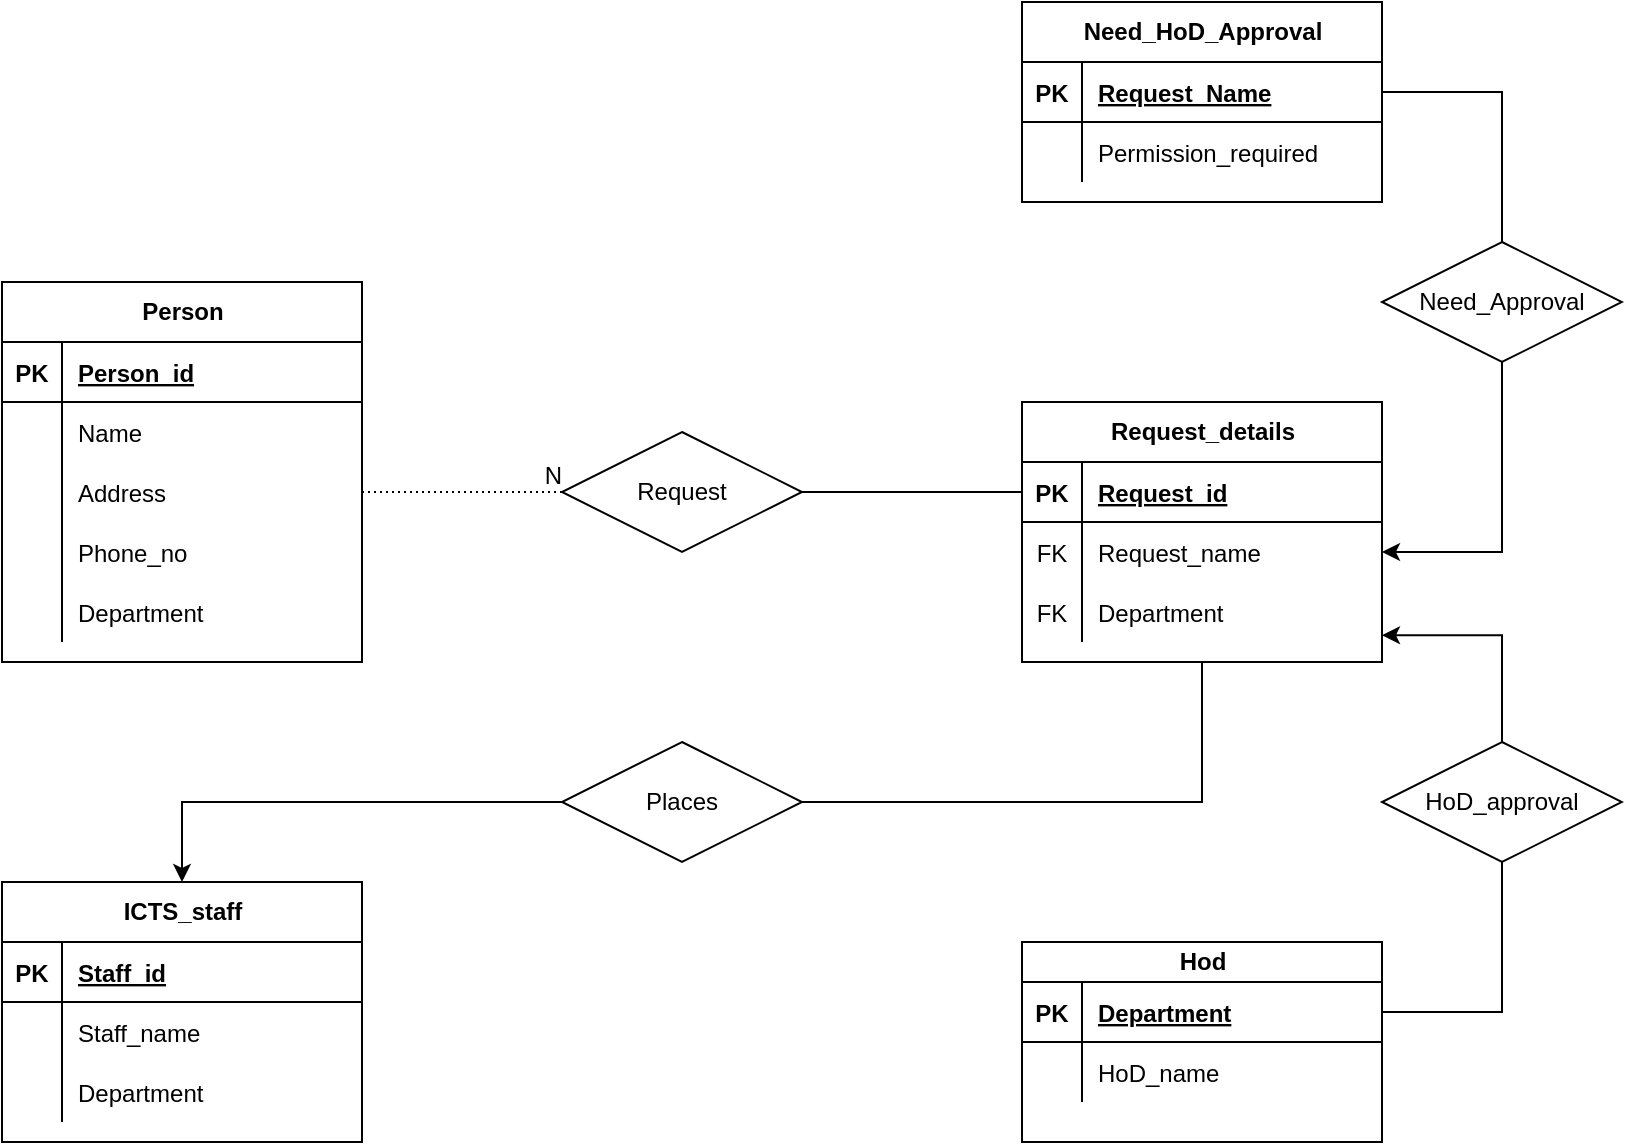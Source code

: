 <mxfile version="13.8.5" type="github">
  <diagram id="aMaXBnaIYGT4KekO0aj6" name="Page-1">
    <mxGraphModel dx="1812" dy="580" grid="1" gridSize="10" guides="1" tooltips="1" connect="1" arrows="1" fold="1" page="1" pageScale="1" pageWidth="850" pageHeight="1100" math="0" shadow="0">
      <root>
        <mxCell id="0" />
        <mxCell id="1" parent="0" />
        <mxCell id="jRo9vK5PYB-S02NQwqbe-42" value="Person" style="shape=table;startSize=30;container=1;collapsible=1;childLayout=tableLayout;fixedRows=1;rowLines=0;fontStyle=1;align=center;resizeLast=1;html=1;" vertex="1" parent="1">
          <mxGeometry x="-30" y="280" width="180" height="190" as="geometry" />
        </mxCell>
        <mxCell id="jRo9vK5PYB-S02NQwqbe-43" value="" style="shape=partialRectangle;collapsible=0;dropTarget=0;pointerEvents=0;fillColor=none;top=0;left=0;bottom=1;right=0;points=[[0,0.5],[1,0.5]];portConstraint=eastwest;" vertex="1" parent="jRo9vK5PYB-S02NQwqbe-42">
          <mxGeometry y="30" width="180" height="30" as="geometry" />
        </mxCell>
        <mxCell id="jRo9vK5PYB-S02NQwqbe-44" value="PK" style="shape=partialRectangle;connectable=0;fillColor=none;top=0;left=0;bottom=0;right=0;fontStyle=1;overflow=hidden;" vertex="1" parent="jRo9vK5PYB-S02NQwqbe-43">
          <mxGeometry width="30" height="30" as="geometry" />
        </mxCell>
        <mxCell id="jRo9vK5PYB-S02NQwqbe-45" value="Person_id" style="shape=partialRectangle;connectable=0;fillColor=none;top=0;left=0;bottom=0;right=0;align=left;spacingLeft=6;fontStyle=5;overflow=hidden;" vertex="1" parent="jRo9vK5PYB-S02NQwqbe-43">
          <mxGeometry x="30" width="150" height="30" as="geometry" />
        </mxCell>
        <mxCell id="jRo9vK5PYB-S02NQwqbe-46" value="" style="shape=partialRectangle;collapsible=0;dropTarget=0;pointerEvents=0;fillColor=none;top=0;left=0;bottom=0;right=0;points=[[0,0.5],[1,0.5]];portConstraint=eastwest;" vertex="1" parent="jRo9vK5PYB-S02NQwqbe-42">
          <mxGeometry y="60" width="180" height="30" as="geometry" />
        </mxCell>
        <mxCell id="jRo9vK5PYB-S02NQwqbe-47" value="" style="shape=partialRectangle;connectable=0;fillColor=none;top=0;left=0;bottom=0;right=0;editable=1;overflow=hidden;" vertex="1" parent="jRo9vK5PYB-S02NQwqbe-46">
          <mxGeometry width="30" height="30" as="geometry" />
        </mxCell>
        <mxCell id="jRo9vK5PYB-S02NQwqbe-48" value="Name" style="shape=partialRectangle;connectable=0;fillColor=none;top=0;left=0;bottom=0;right=0;align=left;spacingLeft=6;overflow=hidden;" vertex="1" parent="jRo9vK5PYB-S02NQwqbe-46">
          <mxGeometry x="30" width="150" height="30" as="geometry" />
        </mxCell>
        <mxCell id="jRo9vK5PYB-S02NQwqbe-49" value="" style="shape=partialRectangle;collapsible=0;dropTarget=0;pointerEvents=0;fillColor=none;top=0;left=0;bottom=0;right=0;points=[[0,0.5],[1,0.5]];portConstraint=eastwest;" vertex="1" parent="jRo9vK5PYB-S02NQwqbe-42">
          <mxGeometry y="90" width="180" height="30" as="geometry" />
        </mxCell>
        <mxCell id="jRo9vK5PYB-S02NQwqbe-50" value="" style="shape=partialRectangle;connectable=0;fillColor=none;top=0;left=0;bottom=0;right=0;editable=1;overflow=hidden;" vertex="1" parent="jRo9vK5PYB-S02NQwqbe-49">
          <mxGeometry width="30" height="30" as="geometry" />
        </mxCell>
        <mxCell id="jRo9vK5PYB-S02NQwqbe-51" value="Address" style="shape=partialRectangle;connectable=0;fillColor=none;top=0;left=0;bottom=0;right=0;align=left;spacingLeft=6;overflow=hidden;" vertex="1" parent="jRo9vK5PYB-S02NQwqbe-49">
          <mxGeometry x="30" width="150" height="30" as="geometry" />
        </mxCell>
        <mxCell id="jRo9vK5PYB-S02NQwqbe-52" value="" style="shape=partialRectangle;collapsible=0;dropTarget=0;pointerEvents=0;fillColor=none;top=0;left=0;bottom=0;right=0;points=[[0,0.5],[1,0.5]];portConstraint=eastwest;" vertex="1" parent="jRo9vK5PYB-S02NQwqbe-42">
          <mxGeometry y="120" width="180" height="30" as="geometry" />
        </mxCell>
        <mxCell id="jRo9vK5PYB-S02NQwqbe-53" value="" style="shape=partialRectangle;connectable=0;fillColor=none;top=0;left=0;bottom=0;right=0;editable=1;overflow=hidden;" vertex="1" parent="jRo9vK5PYB-S02NQwqbe-52">
          <mxGeometry width="30" height="30" as="geometry" />
        </mxCell>
        <mxCell id="jRo9vK5PYB-S02NQwqbe-54" value="Phone_no" style="shape=partialRectangle;connectable=0;fillColor=none;top=0;left=0;bottom=0;right=0;align=left;spacingLeft=6;overflow=hidden;" vertex="1" parent="jRo9vK5PYB-S02NQwqbe-52">
          <mxGeometry x="30" width="150" height="30" as="geometry" />
        </mxCell>
        <mxCell id="jRo9vK5PYB-S02NQwqbe-55" value="" style="shape=partialRectangle;collapsible=0;dropTarget=0;pointerEvents=0;fillColor=none;top=0;left=0;bottom=0;right=0;points=[[0,0.5],[1,0.5]];portConstraint=eastwest;" vertex="1" parent="jRo9vK5PYB-S02NQwqbe-42">
          <mxGeometry y="150" width="180" height="30" as="geometry" />
        </mxCell>
        <mxCell id="jRo9vK5PYB-S02NQwqbe-56" value="" style="shape=partialRectangle;connectable=0;fillColor=none;top=0;left=0;bottom=0;right=0;editable=1;overflow=hidden;" vertex="1" parent="jRo9vK5PYB-S02NQwqbe-55">
          <mxGeometry width="30" height="30" as="geometry" />
        </mxCell>
        <mxCell id="jRo9vK5PYB-S02NQwqbe-57" value="Department" style="shape=partialRectangle;connectable=0;fillColor=none;top=0;left=0;bottom=0;right=0;align=left;spacingLeft=6;overflow=hidden;" vertex="1" parent="jRo9vK5PYB-S02NQwqbe-55">
          <mxGeometry x="30" width="150" height="30" as="geometry" />
        </mxCell>
        <mxCell id="jRo9vK5PYB-S02NQwqbe-88" value="Request_details" style="shape=table;startSize=30;container=1;collapsible=1;childLayout=tableLayout;fixedRows=1;rowLines=0;fontStyle=1;align=center;resizeLast=1;html=1;" vertex="1" parent="1">
          <mxGeometry x="480" y="340" width="180" height="130" as="geometry" />
        </mxCell>
        <mxCell id="jRo9vK5PYB-S02NQwqbe-89" value="" style="shape=partialRectangle;collapsible=0;dropTarget=0;pointerEvents=0;fillColor=none;top=0;left=0;bottom=1;right=0;points=[[0,0.5],[1,0.5]];portConstraint=eastwest;" vertex="1" parent="jRo9vK5PYB-S02NQwqbe-88">
          <mxGeometry y="30" width="180" height="30" as="geometry" />
        </mxCell>
        <mxCell id="jRo9vK5PYB-S02NQwqbe-90" value="PK" style="shape=partialRectangle;connectable=0;fillColor=none;top=0;left=0;bottom=0;right=0;fontStyle=1;overflow=hidden;" vertex="1" parent="jRo9vK5PYB-S02NQwqbe-89">
          <mxGeometry width="30" height="30" as="geometry" />
        </mxCell>
        <mxCell id="jRo9vK5PYB-S02NQwqbe-91" value="Request_id" style="shape=partialRectangle;connectable=0;fillColor=none;top=0;left=0;bottom=0;right=0;align=left;spacingLeft=6;fontStyle=5;overflow=hidden;" vertex="1" parent="jRo9vK5PYB-S02NQwqbe-89">
          <mxGeometry x="30" width="150" height="30" as="geometry" />
        </mxCell>
        <mxCell id="jRo9vK5PYB-S02NQwqbe-92" value="" style="shape=partialRectangle;collapsible=0;dropTarget=0;pointerEvents=0;fillColor=none;top=0;left=0;bottom=0;right=0;points=[[0,0.5],[1,0.5]];portConstraint=eastwest;" vertex="1" parent="jRo9vK5PYB-S02NQwqbe-88">
          <mxGeometry y="60" width="180" height="30" as="geometry" />
        </mxCell>
        <mxCell id="jRo9vK5PYB-S02NQwqbe-93" value="FK" style="shape=partialRectangle;connectable=0;fillColor=none;top=0;left=0;bottom=0;right=0;editable=1;overflow=hidden;" vertex="1" parent="jRo9vK5PYB-S02NQwqbe-92">
          <mxGeometry width="30" height="30" as="geometry" />
        </mxCell>
        <mxCell id="jRo9vK5PYB-S02NQwqbe-94" value="Request_name" style="shape=partialRectangle;connectable=0;fillColor=none;top=0;left=0;bottom=0;right=0;align=left;spacingLeft=6;overflow=hidden;" vertex="1" parent="jRo9vK5PYB-S02NQwqbe-92">
          <mxGeometry x="30" width="150" height="30" as="geometry" />
        </mxCell>
        <mxCell id="jRo9vK5PYB-S02NQwqbe-95" value="" style="shape=partialRectangle;collapsible=0;dropTarget=0;pointerEvents=0;fillColor=none;top=0;left=0;bottom=0;right=0;points=[[0,0.5],[1,0.5]];portConstraint=eastwest;" vertex="1" parent="jRo9vK5PYB-S02NQwqbe-88">
          <mxGeometry y="90" width="180" height="30" as="geometry" />
        </mxCell>
        <mxCell id="jRo9vK5PYB-S02NQwqbe-96" value="FK" style="shape=partialRectangle;connectable=0;fillColor=none;top=0;left=0;bottom=0;right=0;editable=1;overflow=hidden;" vertex="1" parent="jRo9vK5PYB-S02NQwqbe-95">
          <mxGeometry width="30" height="30" as="geometry" />
        </mxCell>
        <mxCell id="jRo9vK5PYB-S02NQwqbe-97" value="Department" style="shape=partialRectangle;connectable=0;fillColor=none;top=0;left=0;bottom=0;right=0;align=left;spacingLeft=6;overflow=hidden;" vertex="1" parent="jRo9vK5PYB-S02NQwqbe-95">
          <mxGeometry x="30" width="150" height="30" as="geometry" />
        </mxCell>
        <mxCell id="jRo9vK5PYB-S02NQwqbe-104" value="Need_HoD_Approval" style="shape=table;startSize=30;container=1;collapsible=1;childLayout=tableLayout;fixedRows=1;rowLines=0;fontStyle=1;align=center;resizeLast=1;html=1;" vertex="1" parent="1">
          <mxGeometry x="480" y="140" width="180" height="100" as="geometry" />
        </mxCell>
        <mxCell id="jRo9vK5PYB-S02NQwqbe-117" value="" style="shape=partialRectangle;collapsible=0;dropTarget=0;pointerEvents=0;fillColor=none;top=0;left=0;bottom=1;right=0;points=[[0,0.5],[1,0.5]];portConstraint=eastwest;" vertex="1" parent="jRo9vK5PYB-S02NQwqbe-104">
          <mxGeometry y="30" width="180" height="30" as="geometry" />
        </mxCell>
        <mxCell id="jRo9vK5PYB-S02NQwqbe-118" value="PK" style="shape=partialRectangle;connectable=0;fillColor=none;top=0;left=0;bottom=0;right=0;fontStyle=1;overflow=hidden;" vertex="1" parent="jRo9vK5PYB-S02NQwqbe-117">
          <mxGeometry width="30" height="30" as="geometry" />
        </mxCell>
        <mxCell id="jRo9vK5PYB-S02NQwqbe-119" value="Request_Name" style="shape=partialRectangle;connectable=0;fillColor=none;top=0;left=0;bottom=0;right=0;align=left;spacingLeft=6;fontStyle=5;overflow=hidden;" vertex="1" parent="jRo9vK5PYB-S02NQwqbe-117">
          <mxGeometry x="30" width="150" height="30" as="geometry" />
        </mxCell>
        <mxCell id="jRo9vK5PYB-S02NQwqbe-108" value="" style="shape=partialRectangle;collapsible=0;dropTarget=0;pointerEvents=0;fillColor=none;top=0;left=0;bottom=0;right=0;points=[[0,0.5],[1,0.5]];portConstraint=eastwest;" vertex="1" parent="jRo9vK5PYB-S02NQwqbe-104">
          <mxGeometry y="60" width="180" height="30" as="geometry" />
        </mxCell>
        <mxCell id="jRo9vK5PYB-S02NQwqbe-109" value="" style="shape=partialRectangle;connectable=0;fillColor=none;top=0;left=0;bottom=0;right=0;editable=1;overflow=hidden;" vertex="1" parent="jRo9vK5PYB-S02NQwqbe-108">
          <mxGeometry width="30" height="30" as="geometry" />
        </mxCell>
        <mxCell id="jRo9vK5PYB-S02NQwqbe-110" value="Permission_required" style="shape=partialRectangle;connectable=0;fillColor=none;top=0;left=0;bottom=0;right=0;align=left;spacingLeft=6;overflow=hidden;" vertex="1" parent="jRo9vK5PYB-S02NQwqbe-108">
          <mxGeometry x="30" width="150" height="30" as="geometry" />
        </mxCell>
        <mxCell id="jRo9vK5PYB-S02NQwqbe-120" value="Hod" style="shape=table;startSize=20;container=1;collapsible=1;childLayout=tableLayout;fixedRows=1;rowLines=0;fontStyle=1;align=center;resizeLast=1;html=1;" vertex="1" parent="1">
          <mxGeometry x="480" y="610" width="180" height="100" as="geometry" />
        </mxCell>
        <mxCell id="jRo9vK5PYB-S02NQwqbe-121" value="" style="shape=partialRectangle;collapsible=0;dropTarget=0;pointerEvents=0;fillColor=none;top=0;left=0;bottom=1;right=0;points=[[0,0.5],[1,0.5]];portConstraint=eastwest;" vertex="1" parent="jRo9vK5PYB-S02NQwqbe-120">
          <mxGeometry y="20" width="180" height="30" as="geometry" />
        </mxCell>
        <mxCell id="jRo9vK5PYB-S02NQwqbe-122" value="PK" style="shape=partialRectangle;connectable=0;fillColor=none;top=0;left=0;bottom=0;right=0;fontStyle=1;overflow=hidden;" vertex="1" parent="jRo9vK5PYB-S02NQwqbe-121">
          <mxGeometry width="30" height="30" as="geometry" />
        </mxCell>
        <mxCell id="jRo9vK5PYB-S02NQwqbe-123" value="Department" style="shape=partialRectangle;connectable=0;fillColor=none;top=0;left=0;bottom=0;right=0;align=left;spacingLeft=6;fontStyle=5;overflow=hidden;" vertex="1" parent="jRo9vK5PYB-S02NQwqbe-121">
          <mxGeometry x="30" width="150" height="30" as="geometry" />
        </mxCell>
        <mxCell id="jRo9vK5PYB-S02NQwqbe-124" value="" style="shape=partialRectangle;collapsible=0;dropTarget=0;pointerEvents=0;fillColor=none;top=0;left=0;bottom=0;right=0;points=[[0,0.5],[1,0.5]];portConstraint=eastwest;" vertex="1" parent="jRo9vK5PYB-S02NQwqbe-120">
          <mxGeometry y="50" width="180" height="30" as="geometry" />
        </mxCell>
        <mxCell id="jRo9vK5PYB-S02NQwqbe-125" value="" style="shape=partialRectangle;connectable=0;fillColor=none;top=0;left=0;bottom=0;right=0;editable=1;overflow=hidden;" vertex="1" parent="jRo9vK5PYB-S02NQwqbe-124">
          <mxGeometry width="30" height="30" as="geometry" />
        </mxCell>
        <mxCell id="jRo9vK5PYB-S02NQwqbe-126" value="HoD_name" style="shape=partialRectangle;connectable=0;fillColor=none;top=0;left=0;bottom=0;right=0;align=left;spacingLeft=6;overflow=hidden;" vertex="1" parent="jRo9vK5PYB-S02NQwqbe-124">
          <mxGeometry x="30" width="150" height="30" as="geometry" />
        </mxCell>
        <mxCell id="jRo9vK5PYB-S02NQwqbe-133" value="ICTS_staff" style="shape=table;startSize=30;container=1;collapsible=1;childLayout=tableLayout;fixedRows=1;rowLines=0;fontStyle=1;align=center;resizeLast=1;html=1;" vertex="1" parent="1">
          <mxGeometry x="-30" y="580" width="180" height="130" as="geometry" />
        </mxCell>
        <mxCell id="jRo9vK5PYB-S02NQwqbe-134" value="" style="shape=partialRectangle;collapsible=0;dropTarget=0;pointerEvents=0;fillColor=none;top=0;left=0;bottom=1;right=0;points=[[0,0.5],[1,0.5]];portConstraint=eastwest;" vertex="1" parent="jRo9vK5PYB-S02NQwqbe-133">
          <mxGeometry y="30" width="180" height="30" as="geometry" />
        </mxCell>
        <mxCell id="jRo9vK5PYB-S02NQwqbe-135" value="PK" style="shape=partialRectangle;connectable=0;fillColor=none;top=0;left=0;bottom=0;right=0;fontStyle=1;overflow=hidden;" vertex="1" parent="jRo9vK5PYB-S02NQwqbe-134">
          <mxGeometry width="30" height="30" as="geometry" />
        </mxCell>
        <mxCell id="jRo9vK5PYB-S02NQwqbe-136" value="Staff_id" style="shape=partialRectangle;connectable=0;fillColor=none;top=0;left=0;bottom=0;right=0;align=left;spacingLeft=6;fontStyle=5;overflow=hidden;" vertex="1" parent="jRo9vK5PYB-S02NQwqbe-134">
          <mxGeometry x="30" width="150" height="30" as="geometry" />
        </mxCell>
        <mxCell id="jRo9vK5PYB-S02NQwqbe-137" value="" style="shape=partialRectangle;collapsible=0;dropTarget=0;pointerEvents=0;fillColor=none;top=0;left=0;bottom=0;right=0;points=[[0,0.5],[1,0.5]];portConstraint=eastwest;" vertex="1" parent="jRo9vK5PYB-S02NQwqbe-133">
          <mxGeometry y="60" width="180" height="30" as="geometry" />
        </mxCell>
        <mxCell id="jRo9vK5PYB-S02NQwqbe-138" value="" style="shape=partialRectangle;connectable=0;fillColor=none;top=0;left=0;bottom=0;right=0;editable=1;overflow=hidden;" vertex="1" parent="jRo9vK5PYB-S02NQwqbe-137">
          <mxGeometry width="30" height="30" as="geometry" />
        </mxCell>
        <mxCell id="jRo9vK5PYB-S02NQwqbe-139" value="Staff_name" style="shape=partialRectangle;connectable=0;fillColor=none;top=0;left=0;bottom=0;right=0;align=left;spacingLeft=6;overflow=hidden;" vertex="1" parent="jRo9vK5PYB-S02NQwqbe-137">
          <mxGeometry x="30" width="150" height="30" as="geometry" />
        </mxCell>
        <mxCell id="jRo9vK5PYB-S02NQwqbe-140" value="" style="shape=partialRectangle;collapsible=0;dropTarget=0;pointerEvents=0;fillColor=none;top=0;left=0;bottom=0;right=0;points=[[0,0.5],[1,0.5]];portConstraint=eastwest;" vertex="1" parent="jRo9vK5PYB-S02NQwqbe-133">
          <mxGeometry y="90" width="180" height="30" as="geometry" />
        </mxCell>
        <mxCell id="jRo9vK5PYB-S02NQwqbe-141" value="" style="shape=partialRectangle;connectable=0;fillColor=none;top=0;left=0;bottom=0;right=0;editable=1;overflow=hidden;" vertex="1" parent="jRo9vK5PYB-S02NQwqbe-140">
          <mxGeometry width="30" height="30" as="geometry" />
        </mxCell>
        <mxCell id="jRo9vK5PYB-S02NQwqbe-142" value="Department" style="shape=partialRectangle;connectable=0;fillColor=none;top=0;left=0;bottom=0;right=0;align=left;spacingLeft=6;overflow=hidden;" vertex="1" parent="jRo9vK5PYB-S02NQwqbe-140">
          <mxGeometry x="30" width="150" height="30" as="geometry" />
        </mxCell>
        <mxCell id="jRo9vK5PYB-S02NQwqbe-146" value="Request" style="shape=rhombus;perimeter=rhombusPerimeter;whiteSpace=wrap;html=1;align=center;" vertex="1" parent="1">
          <mxGeometry x="250" y="355" width="120" height="60" as="geometry" />
        </mxCell>
        <mxCell id="jRo9vK5PYB-S02NQwqbe-164" style="edgeStyle=orthogonalEdgeStyle;rounded=0;orthogonalLoop=1;jettySize=auto;html=1;entryX=1;entryY=0.887;entryDx=0;entryDy=0;entryPerimeter=0;" edge="1" parent="1" source="jRo9vK5PYB-S02NQwqbe-148" target="jRo9vK5PYB-S02NQwqbe-95">
          <mxGeometry relative="1" as="geometry" />
        </mxCell>
        <mxCell id="jRo9vK5PYB-S02NQwqbe-148" value="HoD_approval" style="shape=rhombus;perimeter=rhombusPerimeter;whiteSpace=wrap;html=1;align=center;" vertex="1" parent="1">
          <mxGeometry x="660" y="510" width="120" height="60" as="geometry" />
        </mxCell>
        <mxCell id="jRo9vK5PYB-S02NQwqbe-168" style="edgeStyle=orthogonalEdgeStyle;rounded=0;orthogonalLoop=1;jettySize=auto;html=1;entryX=0.5;entryY=0;entryDx=0;entryDy=0;" edge="1" parent="1" source="jRo9vK5PYB-S02NQwqbe-149" target="jRo9vK5PYB-S02NQwqbe-133">
          <mxGeometry relative="1" as="geometry" />
        </mxCell>
        <mxCell id="jRo9vK5PYB-S02NQwqbe-149" value="Places" style="shape=rhombus;perimeter=rhombusPerimeter;whiteSpace=wrap;html=1;align=center;" vertex="1" parent="1">
          <mxGeometry x="250" y="510" width="120" height="60" as="geometry" />
        </mxCell>
        <mxCell id="jRo9vK5PYB-S02NQwqbe-162" style="edgeStyle=orthogonalEdgeStyle;rounded=0;orthogonalLoop=1;jettySize=auto;html=1;entryX=1;entryY=0.5;entryDx=0;entryDy=0;" edge="1" parent="1" source="jRo9vK5PYB-S02NQwqbe-150" target="jRo9vK5PYB-S02NQwqbe-92">
          <mxGeometry relative="1" as="geometry" />
        </mxCell>
        <mxCell id="jRo9vK5PYB-S02NQwqbe-150" value="Need_Approval" style="shape=rhombus;perimeter=rhombusPerimeter;whiteSpace=wrap;html=1;align=center;" vertex="1" parent="1">
          <mxGeometry x="660" y="260" width="120" height="60" as="geometry" />
        </mxCell>
        <mxCell id="jRo9vK5PYB-S02NQwqbe-154" value="" style="endArrow=none;html=1;rounded=0;dashed=1;dashPattern=1 2;entryX=0;entryY=0.5;entryDx=0;entryDy=0;exitX=1;exitY=0.5;exitDx=0;exitDy=0;" edge="1" parent="1" source="jRo9vK5PYB-S02NQwqbe-49" target="jRo9vK5PYB-S02NQwqbe-146">
          <mxGeometry relative="1" as="geometry">
            <mxPoint x="310" y="410" as="sourcePoint" />
            <mxPoint x="470" y="410" as="targetPoint" />
            <Array as="points">
              <mxPoint x="190" y="385" />
            </Array>
          </mxGeometry>
        </mxCell>
        <mxCell id="jRo9vK5PYB-S02NQwqbe-155" value="N" style="resizable=0;html=1;align=right;verticalAlign=bottom;" connectable="0" vertex="1" parent="jRo9vK5PYB-S02NQwqbe-154">
          <mxGeometry x="1" relative="1" as="geometry" />
        </mxCell>
        <mxCell id="jRo9vK5PYB-S02NQwqbe-158" value="" style="endArrow=none;html=1;rounded=0;exitX=1;exitY=0.5;exitDx=0;exitDy=0;entryX=0;entryY=0.5;entryDx=0;entryDy=0;" edge="1" parent="1" source="jRo9vK5PYB-S02NQwqbe-146" target="jRo9vK5PYB-S02NQwqbe-89">
          <mxGeometry relative="1" as="geometry">
            <mxPoint x="310" y="410" as="sourcePoint" />
            <mxPoint x="470" y="410" as="targetPoint" />
          </mxGeometry>
        </mxCell>
        <mxCell id="jRo9vK5PYB-S02NQwqbe-163" value="" style="endArrow=none;html=1;rounded=0;entryX=0.5;entryY=0;entryDx=0;entryDy=0;exitX=1;exitY=0.5;exitDx=0;exitDy=0;" edge="1" parent="1" source="jRo9vK5PYB-S02NQwqbe-117" target="jRo9vK5PYB-S02NQwqbe-150">
          <mxGeometry relative="1" as="geometry">
            <mxPoint x="310" y="410" as="sourcePoint" />
            <mxPoint x="470" y="410" as="targetPoint" />
            <Array as="points">
              <mxPoint x="720" y="185" />
            </Array>
          </mxGeometry>
        </mxCell>
        <mxCell id="jRo9vK5PYB-S02NQwqbe-166" value="" style="endArrow=none;html=1;rounded=0;exitX=1;exitY=0.5;exitDx=0;exitDy=0;entryX=0.5;entryY=1;entryDx=0;entryDy=0;" edge="1" parent="1" source="jRo9vK5PYB-S02NQwqbe-121" target="jRo9vK5PYB-S02NQwqbe-148">
          <mxGeometry relative="1" as="geometry">
            <mxPoint x="310" y="480" as="sourcePoint" />
            <mxPoint x="470" y="480" as="targetPoint" />
            <Array as="points">
              <mxPoint x="720" y="645" />
            </Array>
          </mxGeometry>
        </mxCell>
        <mxCell id="jRo9vK5PYB-S02NQwqbe-167" value="" style="endArrow=none;html=1;rounded=0;entryX=0.5;entryY=1;entryDx=0;entryDy=0;exitX=1;exitY=0.5;exitDx=0;exitDy=0;" edge="1" parent="1" source="jRo9vK5PYB-S02NQwqbe-149" target="jRo9vK5PYB-S02NQwqbe-88">
          <mxGeometry relative="1" as="geometry">
            <mxPoint x="310" y="480" as="sourcePoint" />
            <mxPoint x="470" y="480" as="targetPoint" />
            <Array as="points">
              <mxPoint x="570" y="540" />
            </Array>
          </mxGeometry>
        </mxCell>
      </root>
    </mxGraphModel>
  </diagram>
</mxfile>
